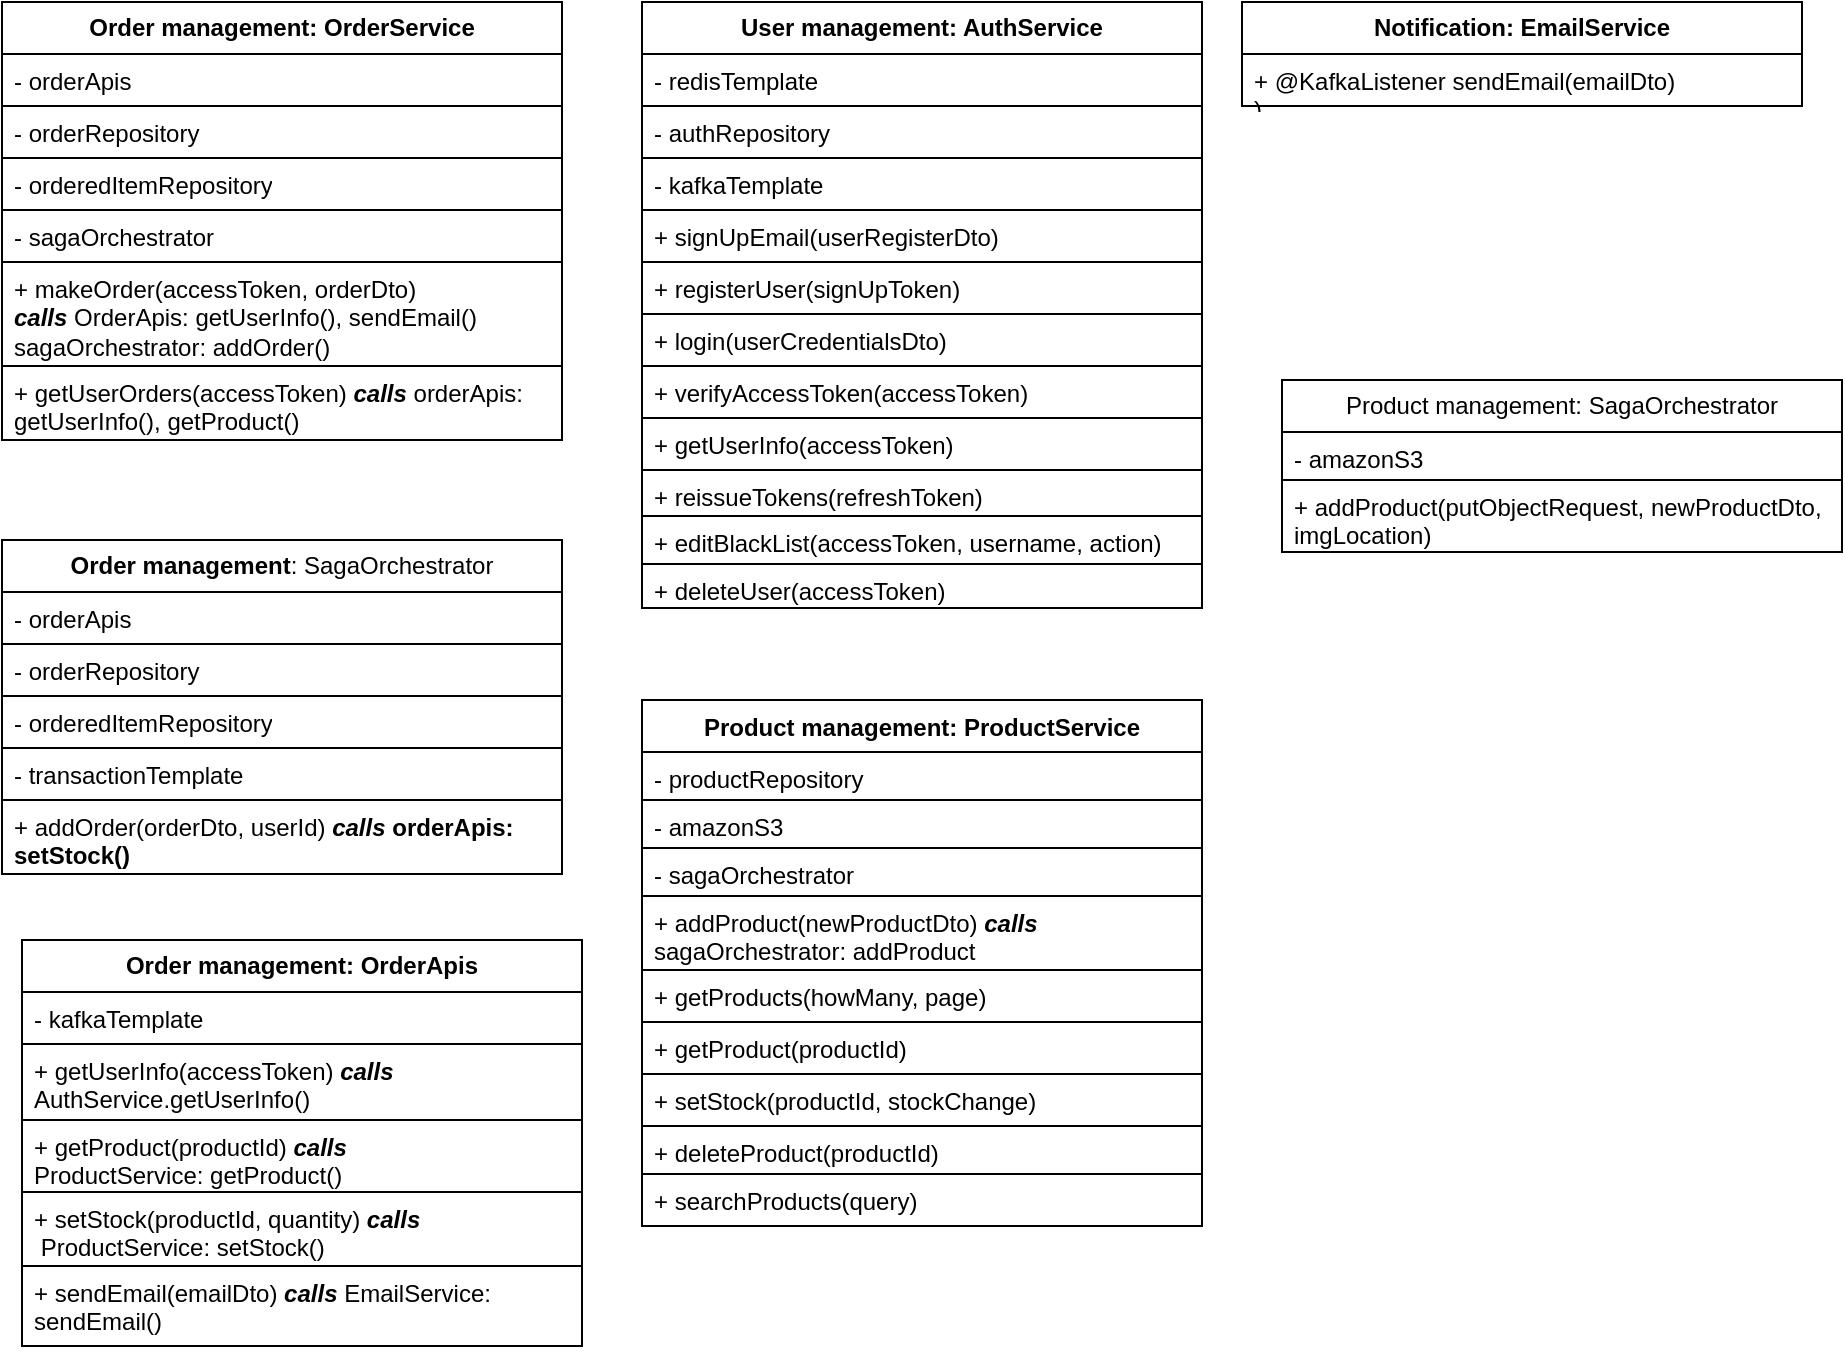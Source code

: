 <mxfile version="21.7.1" type="device">
  <diagram id="C5RBs43oDa-KdzZeNtuy" name="Page-1">
    <mxGraphModel dx="1386" dy="751" grid="1" gridSize="10" guides="1" tooltips="1" connect="1" arrows="1" fold="1" page="1" pageScale="1" pageWidth="827" pageHeight="1169" math="0" shadow="0">
      <root>
        <mxCell id="WIyWlLk6GJQsqaUBKTNV-0" />
        <mxCell id="WIyWlLk6GJQsqaUBKTNV-1" parent="WIyWlLk6GJQsqaUBKTNV-0" />
        <mxCell id="WDx_CuIe-Octs4uv08qH-0" value="&lt;b&gt;Order management: OrderService&lt;/b&gt;" style="swimlane;fontStyle=0;childLayout=stackLayout;horizontal=1;startSize=26;fillColor=none;horizontalStack=0;resizeParent=1;resizeParentMax=0;resizeLast=0;collapsible=1;marginBottom=0;whiteSpace=wrap;html=1;" parent="WIyWlLk6GJQsqaUBKTNV-1" vertex="1">
          <mxGeometry x="40" y="181" width="280" height="219" as="geometry" />
        </mxCell>
        <mxCell id="y1rU6rrnu2hztjk_kFg--3" value="- orderApis" style="text;strokeColor=default;fillColor=default;align=left;verticalAlign=top;spacingLeft=4;spacingRight=4;overflow=hidden;rotatable=0;points=[[0,0.5],[1,0.5]];portConstraint=eastwest;whiteSpace=wrap;html=1;" parent="WDx_CuIe-Octs4uv08qH-0" vertex="1">
          <mxGeometry y="26" width="280" height="26" as="geometry" />
        </mxCell>
        <mxCell id="yiXxhSZXQgnFvCWPOxZt-14" value="- orderRepository" style="text;strokeColor=default;fillColor=default;align=left;verticalAlign=top;spacingLeft=4;spacingRight=4;overflow=hidden;rotatable=0;points=[[0,0.5],[1,0.5]];portConstraint=eastwest;whiteSpace=wrap;html=1;" parent="WDx_CuIe-Octs4uv08qH-0" vertex="1">
          <mxGeometry y="52" width="280" height="26" as="geometry" />
        </mxCell>
        <mxCell id="n048WFxUBN_VlvQloacl-6" value="-&amp;nbsp;orderedItemRepository" style="text;strokeColor=default;fillColor=default;align=left;verticalAlign=top;spacingLeft=4;spacingRight=4;overflow=hidden;rotatable=0;points=[[0,0.5],[1,0.5]];portConstraint=eastwest;whiteSpace=wrap;html=1;" parent="WDx_CuIe-Octs4uv08qH-0" vertex="1">
          <mxGeometry y="78" width="280" height="26" as="geometry" />
        </mxCell>
        <mxCell id="J1XDDZJ7hEymzh4FE5Py-7" value="- sagaOrchestrator" style="text;strokeColor=default;fillColor=default;align=left;verticalAlign=top;spacingLeft=4;spacingRight=4;overflow=hidden;rotatable=0;points=[[0,0.5],[1,0.5]];portConstraint=eastwest;whiteSpace=wrap;html=1;" parent="WDx_CuIe-Octs4uv08qH-0" vertex="1">
          <mxGeometry y="104" width="280" height="26" as="geometry" />
        </mxCell>
        <mxCell id="WDx_CuIe-Octs4uv08qH-63" value="&lt;div style=&quot;&quot;&gt;&lt;span style=&quot;background-color: initial;&quot;&gt;+ makeOrder(accessToken, orderDto) &lt;b&gt;&lt;i&gt;calls&lt;/i&gt;&lt;/b&gt;&amp;nbsp;OrderApis: getUserInfo(), sendEmail()&amp;nbsp; sagaOrchestrator: addOrder()&lt;/span&gt;&lt;/div&gt;" style="text;strokeColor=default;fillColor=default;align=left;verticalAlign=top;spacingLeft=4;spacingRight=4;overflow=hidden;rotatable=0;points=[[0,0.5],[1,0.5]];portConstraint=eastwest;whiteSpace=wrap;html=1;" parent="WDx_CuIe-Octs4uv08qH-0" vertex="1">
          <mxGeometry y="130" width="280" height="52" as="geometry" />
        </mxCell>
        <mxCell id="3ewt02G-H3lewZuo7l2x-0" value="&lt;div style=&quot;&quot;&gt;+ getUserOrders(accessToken)&amp;nbsp;&lt;b&gt;&lt;i&gt;calls &lt;/i&gt;&lt;/b&gt;orderApis: getUserInfo(), getProduct()&lt;/div&gt;" style="text;strokeColor=default;fillColor=default;align=left;verticalAlign=top;spacingLeft=4;spacingRight=4;overflow=hidden;rotatable=0;points=[[0,0.5],[1,0.5]];portConstraint=eastwest;whiteSpace=wrap;html=1;" parent="WDx_CuIe-Octs4uv08qH-0" vertex="1">
          <mxGeometry y="182" width="280" height="37" as="geometry" />
        </mxCell>
        <mxCell id="WDx_CuIe-Octs4uv08qH-3" value="&lt;b&gt;User management: AuthService&lt;/b&gt;" style="swimlane;fontStyle=0;childLayout=stackLayout;horizontal=1;startSize=26;fillColor=none;horizontalStack=0;resizeParent=1;resizeParentMax=0;resizeLast=0;collapsible=1;marginBottom=0;whiteSpace=wrap;html=1;" parent="WIyWlLk6GJQsqaUBKTNV-1" vertex="1">
          <mxGeometry x="360" y="181" width="280" height="303" as="geometry">
            <mxRectangle x="20" y="170" width="140" height="30" as="alternateBounds" />
          </mxGeometry>
        </mxCell>
        <mxCell id="8E_JehQggY49QroKjotl-3" value="- redisTemplate" style="text;strokeColor=default;fillColor=none;align=left;verticalAlign=top;spacingLeft=4;spacingRight=4;overflow=hidden;rotatable=0;points=[[0,0.5],[1,0.5]];portConstraint=eastwest;whiteSpace=wrap;html=1;" parent="WDx_CuIe-Octs4uv08qH-3" vertex="1">
          <mxGeometry y="26" width="280" height="26" as="geometry" />
        </mxCell>
        <mxCell id="8E_JehQggY49QroKjotl-5" value="- authRepository" style="text;strokeColor=default;fillColor=none;align=left;verticalAlign=top;spacingLeft=4;spacingRight=4;overflow=hidden;rotatable=0;points=[[0,0.5],[1,0.5]];portConstraint=eastwest;whiteSpace=wrap;html=1;" parent="WDx_CuIe-Octs4uv08qH-3" vertex="1">
          <mxGeometry y="52" width="280" height="26" as="geometry" />
        </mxCell>
        <mxCell id="n048WFxUBN_VlvQloacl-0" value="- kafkaTemplate" style="text;strokeColor=default;fillColor=none;align=left;verticalAlign=top;spacingLeft=4;spacingRight=4;overflow=hidden;rotatable=0;points=[[0,0.5],[1,0.5]];portConstraint=eastwest;whiteSpace=wrap;html=1;" parent="WDx_CuIe-Octs4uv08qH-3" vertex="1">
          <mxGeometry y="78" width="280" height="26" as="geometry" />
        </mxCell>
        <mxCell id="n048WFxUBN_VlvQloacl-7" value="+ signUpEmail(userRegisterDto)" style="text;strokeColor=default;fillColor=none;align=left;verticalAlign=top;spacingLeft=4;spacingRight=4;overflow=hidden;rotatable=0;points=[[0,0.5],[1,0.5]];portConstraint=eastwest;whiteSpace=wrap;html=1;" parent="WDx_CuIe-Octs4uv08qH-3" vertex="1">
          <mxGeometry y="104" width="280" height="26" as="geometry" />
        </mxCell>
        <mxCell id="ACRm6PcRQh9-R2Jqdzmm-10" value="+ registerUser(signUpToken)" style="text;strokeColor=default;fillColor=none;align=left;verticalAlign=top;spacingLeft=4;spacingRight=4;overflow=hidden;rotatable=0;points=[[0,0.5],[1,0.5]];portConstraint=eastwest;whiteSpace=wrap;html=1;" parent="WDx_CuIe-Octs4uv08qH-3" vertex="1">
          <mxGeometry y="130" width="280" height="26" as="geometry" />
        </mxCell>
        <mxCell id="WDx_CuIe-Octs4uv08qH-15" value="+ login(userCredentialsDto&lt;span style=&quot;background-color: initial;&quot;&gt;)&lt;/span&gt;" style="text;strokeColor=default;fillColor=none;align=left;verticalAlign=top;spacingLeft=4;spacingRight=4;overflow=hidden;rotatable=0;points=[[0,0.5],[1,0.5]];portConstraint=eastwest;whiteSpace=wrap;html=1;" parent="WDx_CuIe-Octs4uv08qH-3" vertex="1">
          <mxGeometry y="156" width="280" height="26" as="geometry" />
        </mxCell>
        <mxCell id="WDx_CuIe-Octs4uv08qH-5" value="&lt;p style=&quot;margin-top: 0pt; margin-bottom: 0pt; margin-left: 0in; direction: ltr; unicode-bidi: embed; word-break: normal;&quot;&gt;+ verifyAccessToken(accessToken)&lt;br&gt;&lt;/p&gt;" style="text;strokeColor=default;fillColor=none;align=left;verticalAlign=top;spacingLeft=4;spacingRight=4;overflow=hidden;rotatable=0;points=[[0,0.5],[1,0.5]];portConstraint=eastwest;whiteSpace=wrap;html=1;" parent="WDx_CuIe-Octs4uv08qH-3" vertex="1">
          <mxGeometry y="182" width="280" height="26" as="geometry" />
        </mxCell>
        <mxCell id="3ewt02G-H3lewZuo7l2x-1" value="+ getUserInfo(accessToken)" style="text;strokeColor=default;fillColor=none;align=left;verticalAlign=top;spacingLeft=4;spacingRight=4;overflow=hidden;rotatable=0;points=[[0,0.5],[1,0.5]];portConstraint=eastwest;whiteSpace=wrap;html=1;" parent="WDx_CuIe-Octs4uv08qH-3" vertex="1">
          <mxGeometry y="208" width="280" height="26" as="geometry" />
        </mxCell>
        <mxCell id="WDx_CuIe-Octs4uv08qH-14" value="&lt;p style=&quot;margin-top: 0pt; margin-bottom: 0pt; margin-left: 0in; direction: ltr; unicode-bidi: embed; word-break: normal;&quot;&gt;+ reissueTokens(refreshToken)&lt;/p&gt;" style="text;strokeColor=default;fillColor=none;align=left;verticalAlign=top;spacingLeft=4;spacingRight=4;overflow=hidden;rotatable=0;points=[[0,0.5],[1,0.5]];portConstraint=eastwest;whiteSpace=wrap;html=1;" parent="WDx_CuIe-Octs4uv08qH-3" vertex="1">
          <mxGeometry y="234" width="280" height="23" as="geometry" />
        </mxCell>
        <mxCell id="8E_JehQggY49QroKjotl-7" value="+ editBlackList(accessToken, username, action)" style="text;strokeColor=default;fillColor=none;align=left;verticalAlign=top;spacingLeft=4;spacingRight=4;overflow=hidden;rotatable=0;points=[[0,0.5],[1,0.5]];portConstraint=eastwest;whiteSpace=wrap;html=1;" parent="WDx_CuIe-Octs4uv08qH-3" vertex="1">
          <mxGeometry y="257" width="280" height="24" as="geometry" />
        </mxCell>
        <mxCell id="yiXxhSZXQgnFvCWPOxZt-1" value="&lt;p style=&quot;margin-top: 0pt; margin-bottom: 0pt; margin-left: 0in; direction: ltr; unicode-bidi: embed; word-break: normal;&quot;&gt;+ deleteUser(accessToken)&lt;/p&gt;" style="text;strokeColor=default;fillColor=none;align=left;verticalAlign=top;spacingLeft=4;spacingRight=4;overflow=hidden;rotatable=0;points=[[0,0.5],[1,0.5]];portConstraint=eastwest;whiteSpace=wrap;html=1;" parent="WDx_CuIe-Octs4uv08qH-3" vertex="1">
          <mxGeometry y="281" width="280" height="22" as="geometry" />
        </mxCell>
        <mxCell id="WDx_CuIe-Octs4uv08qH-31" value="Product management: ProductService" style="swimlane;fontStyle=1;align=center;verticalAlign=top;childLayout=stackLayout;horizontal=1;startSize=26;horizontalStack=0;resizeParent=1;resizeParentMax=0;resizeLast=0;collapsible=1;marginBottom=0;whiteSpace=wrap;html=1;fillColor=none;" parent="WIyWlLk6GJQsqaUBKTNV-1" vertex="1">
          <mxGeometry x="360" y="530" width="280" height="263" as="geometry" />
        </mxCell>
        <mxCell id="5kDgILZs6RtFS-7Jd2IR-0" value="- productRepository" style="text;strokeColor=default;fillColor=none;align=left;verticalAlign=top;spacingLeft=4;spacingRight=4;overflow=hidden;rotatable=0;points=[[0,0.5],[1,0.5]];portConstraint=eastwest;whiteSpace=wrap;html=1;" parent="WDx_CuIe-Octs4uv08qH-31" vertex="1">
          <mxGeometry y="26" width="280" height="24" as="geometry" />
        </mxCell>
        <mxCell id="8E_JehQggY49QroKjotl-4" value="- amazonS3" style="text;strokeColor=default;fillColor=none;align=left;verticalAlign=top;spacingLeft=4;spacingRight=4;overflow=hidden;rotatable=0;points=[[0,0.5],[1,0.5]];portConstraint=eastwest;whiteSpace=wrap;html=1;" parent="WDx_CuIe-Octs4uv08qH-31" vertex="1">
          <mxGeometry y="50" width="280" height="24" as="geometry" />
        </mxCell>
        <mxCell id="J1XDDZJ7hEymzh4FE5Py-4" value="- sagaOrchestrator" style="text;strokeColor=default;fillColor=none;align=left;verticalAlign=top;spacingLeft=4;spacingRight=4;overflow=hidden;rotatable=0;points=[[0,0.5],[1,0.5]];portConstraint=eastwest;whiteSpace=wrap;html=1;" parent="WDx_CuIe-Octs4uv08qH-31" vertex="1">
          <mxGeometry y="74" width="280" height="24" as="geometry" />
        </mxCell>
        <mxCell id="ACRm6PcRQh9-R2Jqdzmm-11" value="+ addProduct(newProductDto) &lt;b&gt;&lt;i&gt;calls &lt;/i&gt;&lt;/b&gt;sagaOrchestrator: addProduct" style="text;strokeColor=default;fillColor=none;align=left;verticalAlign=top;spacingLeft=4;spacingRight=4;overflow=hidden;rotatable=0;points=[[0,0.5],[1,0.5]];portConstraint=eastwest;whiteSpace=wrap;html=1;" parent="WDx_CuIe-Octs4uv08qH-31" vertex="1">
          <mxGeometry y="98" width="280" height="37" as="geometry" />
        </mxCell>
        <mxCell id="WDx_CuIe-Octs4uv08qH-60" value="&lt;p style=&quot;margin-top: 0pt; margin-bottom: 0pt; margin-left: 0in; direction: ltr; unicode-bidi: embed; word-break: normal;&quot;&gt;+ getProducts(howMany, page)&lt;br&gt;&lt;/p&gt;" style="text;strokeColor=default;fillColor=none;align=left;verticalAlign=top;spacingLeft=4;spacingRight=4;overflow=hidden;rotatable=0;points=[[0,0.5],[1,0.5]];portConstraint=eastwest;whiteSpace=wrap;html=1;" parent="WDx_CuIe-Octs4uv08qH-31" vertex="1">
          <mxGeometry y="135" width="280" height="26" as="geometry" />
        </mxCell>
        <mxCell id="3ewt02G-H3lewZuo7l2x-15" value="&lt;p style=&quot;margin-top: 0pt; margin-bottom: 0pt; margin-left: 0in; direction: ltr; unicode-bidi: embed; word-break: normal;&quot;&gt;+ getProduct(productId)&lt;br&gt;&lt;/p&gt;" style="text;strokeColor=default;fillColor=none;align=left;verticalAlign=top;spacingLeft=4;spacingRight=4;overflow=hidden;rotatable=0;points=[[0,0.5],[1,0.5]];portConstraint=eastwest;whiteSpace=wrap;html=1;" parent="WDx_CuIe-Octs4uv08qH-31" vertex="1">
          <mxGeometry y="161" width="280" height="26" as="geometry" />
        </mxCell>
        <mxCell id="WDx_CuIe-Octs4uv08qH-59" value="+ setStock(productId, stockChange)" style="text;strokeColor=default;fillColor=none;align=left;verticalAlign=top;spacingLeft=4;spacingRight=4;overflow=hidden;rotatable=0;points=[[0,0.5],[1,0.5]];portConstraint=eastwest;whiteSpace=wrap;html=1;" parent="WDx_CuIe-Octs4uv08qH-31" vertex="1">
          <mxGeometry y="187" width="280" height="26" as="geometry" />
        </mxCell>
        <mxCell id="3ewt02G-H3lewZuo7l2x-13" value="+ deleteProduct(productId)" style="text;strokeColor=default;fillColor=none;align=left;verticalAlign=top;spacingLeft=4;spacingRight=4;overflow=hidden;rotatable=0;points=[[0,0.5],[1,0.5]];portConstraint=eastwest;whiteSpace=wrap;html=1;" parent="WDx_CuIe-Octs4uv08qH-31" vertex="1">
          <mxGeometry y="213" width="280" height="24" as="geometry" />
        </mxCell>
        <mxCell id="cMKBKneIL7r-WoXifrZN-0" value="+ searchProducts(query)" style="text;strokeColor=default;fillColor=none;align=left;verticalAlign=top;spacingLeft=4;spacingRight=4;overflow=hidden;rotatable=0;points=[[0,0.5],[1,0.5]];portConstraint=eastwest;whiteSpace=wrap;html=1;" parent="WDx_CuIe-Octs4uv08qH-31" vertex="1">
          <mxGeometry y="237" width="280" height="26" as="geometry" />
        </mxCell>
        <mxCell id="npGF-AvqnmreNFFbxmPA-13" value="&lt;b&gt;Notification: EmailService&lt;/b&gt;" style="swimlane;fontStyle=0;childLayout=stackLayout;horizontal=1;startSize=26;fillColor=none;horizontalStack=0;resizeParent=1;resizeParentMax=0;resizeLast=0;collapsible=1;marginBottom=0;whiteSpace=wrap;html=1;" parent="WIyWlLk6GJQsqaUBKTNV-1" vertex="1">
          <mxGeometry x="660" y="181" width="280" height="52" as="geometry" />
        </mxCell>
        <mxCell id="npGF-AvqnmreNFFbxmPA-14" value="+ @KafkaListener sendEmail(emailDto)&lt;br&gt;)&amp;nbsp;" style="text;strokeColor=none;fillColor=none;align=left;verticalAlign=top;spacingLeft=4;spacingRight=4;overflow=hidden;rotatable=0;points=[[0,0.5],[1,0.5]];portConstraint=eastwest;whiteSpace=wrap;html=1;" parent="npGF-AvqnmreNFFbxmPA-13" vertex="1">
          <mxGeometry y="26" width="280" height="26" as="geometry" />
        </mxCell>
        <mxCell id="yiXxhSZXQgnFvCWPOxZt-2" value="&lt;b&gt;Order management: OrderApis&lt;/b&gt;" style="swimlane;fontStyle=0;childLayout=stackLayout;horizontal=1;startSize=26;fillColor=none;horizontalStack=0;resizeParent=1;resizeParentMax=0;resizeLast=0;collapsible=1;marginBottom=0;whiteSpace=wrap;html=1;" parent="WIyWlLk6GJQsqaUBKTNV-1" vertex="1">
          <mxGeometry x="50" y="650" width="280" height="203" as="geometry" />
        </mxCell>
        <mxCell id="8E_JehQggY49QroKjotl-2" value="- kafkaTemplate" style="text;strokeColor=default;fillColor=default;align=left;verticalAlign=top;spacingLeft=4;spacingRight=4;overflow=hidden;rotatable=0;points=[[0,0.5],[1,0.5]];portConstraint=eastwest;whiteSpace=wrap;html=1;" parent="yiXxhSZXQgnFvCWPOxZt-2" vertex="1">
          <mxGeometry y="26" width="280" height="26" as="geometry" />
        </mxCell>
        <mxCell id="y1rU6rrnu2hztjk_kFg--15" value="+ getUserInfo(accessToken) &lt;b&gt;&lt;i&gt;calls &lt;/i&gt;&lt;/b&gt;AuthService.getUserInfo()" style="text;strokeColor=default;fillColor=default;align=left;verticalAlign=top;spacingLeft=4;spacingRight=4;overflow=hidden;rotatable=0;points=[[0,0.5],[1,0.5]];portConstraint=eastwest;whiteSpace=wrap;html=1;" parent="yiXxhSZXQgnFvCWPOxZt-2" vertex="1">
          <mxGeometry y="52" width="280" height="38" as="geometry" />
        </mxCell>
        <mxCell id="4MgXcPCenbFI52nXSHjq-2" value="+&amp;nbsp;getProduct(productId)&amp;nbsp;&lt;b style=&quot;border-color: var(--border-color);&quot;&gt;&lt;i style=&quot;border-color: var(--border-color);&quot;&gt;calls&amp;nbsp;&lt;/i&gt;&lt;/b&gt;&lt;br&gt;ProductService: getProduct()" style="text;strokeColor=default;fillColor=default;align=left;verticalAlign=top;spacingLeft=4;spacingRight=4;overflow=hidden;rotatable=0;points=[[0,0.5],[1,0.5]];portConstraint=eastwest;whiteSpace=wrap;html=1;" parent="yiXxhSZXQgnFvCWPOxZt-2" vertex="1">
          <mxGeometry y="90" width="280" height="36" as="geometry" />
        </mxCell>
        <mxCell id="4MgXcPCenbFI52nXSHjq-3" value="+&amp;nbsp;setStock(productId, quantity)&amp;nbsp;&lt;b style=&quot;border-color: var(--border-color);&quot;&gt;&lt;i style=&quot;border-color: var(--border-color);&quot;&gt;calls&amp;nbsp;&lt;/i&gt;&lt;/b&gt;&lt;br&gt;&amp;nbsp;ProductService: setStock()" style="text;strokeColor=default;fillColor=default;align=left;verticalAlign=top;spacingLeft=4;spacingRight=4;overflow=hidden;rotatable=0;points=[[0,0.5],[1,0.5]];portConstraint=eastwest;whiteSpace=wrap;html=1;" parent="yiXxhSZXQgnFvCWPOxZt-2" vertex="1">
          <mxGeometry y="126" width="280" height="37" as="geometry" />
        </mxCell>
        <mxCell id="y1rU6rrnu2hztjk_kFg--8" value="+ sendEmail(emailDto) &lt;i&gt;&lt;b&gt;calls&lt;/b&gt; &lt;/i&gt;EmailService: sendEmail()" style="text;strokeColor=default;fillColor=default;align=left;verticalAlign=top;spacingLeft=4;spacingRight=4;overflow=hidden;rotatable=0;points=[[0,0.5],[1,0.5]];portConstraint=eastwest;whiteSpace=wrap;html=1;" parent="yiXxhSZXQgnFvCWPOxZt-2" vertex="1">
          <mxGeometry y="163" width="280" height="40" as="geometry" />
        </mxCell>
        <mxCell id="J1XDDZJ7hEymzh4FE5Py-2" value="Product management: SagaOrchestrator" style="swimlane;fontStyle=0;childLayout=stackLayout;horizontal=1;startSize=26;fillColor=none;horizontalStack=0;resizeParent=1;resizeParentMax=0;resizeLast=0;collapsible=1;marginBottom=0;whiteSpace=wrap;html=1;" parent="WIyWlLk6GJQsqaUBKTNV-1" vertex="1">
          <mxGeometry x="680" y="370" width="280" height="86" as="geometry" />
        </mxCell>
        <mxCell id="n048WFxUBN_VlvQloacl-1" value="- amazonS3" style="text;strokeColor=default;fillColor=none;align=left;verticalAlign=top;spacingLeft=4;spacingRight=4;overflow=hidden;rotatable=0;points=[[0,0.5],[1,0.5]];portConstraint=eastwest;whiteSpace=wrap;html=1;" parent="J1XDDZJ7hEymzh4FE5Py-2" vertex="1">
          <mxGeometry y="26" width="280" height="24" as="geometry" />
        </mxCell>
        <mxCell id="J1XDDZJ7hEymzh4FE5Py-3" value="+&amp;nbsp;addProduct(putObjectRequest, newProductDto, imgLocation)" style="text;strokeColor=none;fillColor=none;align=left;verticalAlign=top;spacingLeft=4;spacingRight=4;overflow=hidden;rotatable=0;points=[[0,0.5],[1,0.5]];portConstraint=eastwest;whiteSpace=wrap;html=1;" parent="J1XDDZJ7hEymzh4FE5Py-2" vertex="1">
          <mxGeometry y="50" width="280" height="36" as="geometry" />
        </mxCell>
        <mxCell id="J1XDDZJ7hEymzh4FE5Py-5" value="&lt;b style=&quot;border-color: var(--border-color);&quot;&gt;Order management&lt;/b&gt;: SagaOrchestrator" style="swimlane;fontStyle=0;childLayout=stackLayout;horizontal=1;startSize=26;fillColor=none;horizontalStack=0;resizeParent=1;resizeParentMax=0;resizeLast=0;collapsible=1;marginBottom=0;whiteSpace=wrap;html=1;" parent="WIyWlLk6GJQsqaUBKTNV-1" vertex="1">
          <mxGeometry x="40" y="450" width="280" height="167" as="geometry" />
        </mxCell>
        <mxCell id="4MgXcPCenbFI52nXSHjq-4" value="- orderApis" style="text;strokeColor=default;fillColor=default;align=left;verticalAlign=top;spacingLeft=4;spacingRight=4;overflow=hidden;rotatable=0;points=[[0,0.5],[1,0.5]];portConstraint=eastwest;whiteSpace=wrap;html=1;" parent="J1XDDZJ7hEymzh4FE5Py-5" vertex="1">
          <mxGeometry y="26" width="280" height="26" as="geometry" />
        </mxCell>
        <mxCell id="n048WFxUBN_VlvQloacl-3" value="-&amp;nbsp;orderRepository" style="text;strokeColor=default;fillColor=default;align=left;verticalAlign=top;spacingLeft=4;spacingRight=4;overflow=hidden;rotatable=0;points=[[0,0.5],[1,0.5]];portConstraint=eastwest;whiteSpace=wrap;html=1;" parent="J1XDDZJ7hEymzh4FE5Py-5" vertex="1">
          <mxGeometry y="52" width="280" height="26" as="geometry" />
        </mxCell>
        <mxCell id="n048WFxUBN_VlvQloacl-4" value="-&amp;nbsp;orderedItemRepository" style="text;strokeColor=default;fillColor=default;align=left;verticalAlign=top;spacingLeft=4;spacingRight=4;overflow=hidden;rotatable=0;points=[[0,0.5],[1,0.5]];portConstraint=eastwest;whiteSpace=wrap;html=1;" parent="J1XDDZJ7hEymzh4FE5Py-5" vertex="1">
          <mxGeometry y="78" width="280" height="26" as="geometry" />
        </mxCell>
        <mxCell id="n048WFxUBN_VlvQloacl-5" value="-&amp;nbsp;transactionTemplate" style="text;strokeColor=default;fillColor=default;align=left;verticalAlign=top;spacingLeft=4;spacingRight=4;overflow=hidden;rotatable=0;points=[[0,0.5],[1,0.5]];portConstraint=eastwest;whiteSpace=wrap;html=1;" parent="J1XDDZJ7hEymzh4FE5Py-5" vertex="1">
          <mxGeometry y="104" width="280" height="26" as="geometry" />
        </mxCell>
        <mxCell id="J1XDDZJ7hEymzh4FE5Py-6" value="+&amp;nbsp;addOrder(orderDto, userId)&amp;nbsp;&lt;b&gt;&lt;i&gt;calls &lt;/i&gt;orderApis: setStock()&lt;/b&gt;" style="text;strokeColor=none;fillColor=none;align=left;verticalAlign=top;spacingLeft=4;spacingRight=4;overflow=hidden;rotatable=0;points=[[0,0.5],[1,0.5]];portConstraint=eastwest;whiteSpace=wrap;html=1;" parent="J1XDDZJ7hEymzh4FE5Py-5" vertex="1">
          <mxGeometry y="130" width="280" height="37" as="geometry" />
        </mxCell>
      </root>
    </mxGraphModel>
  </diagram>
</mxfile>
